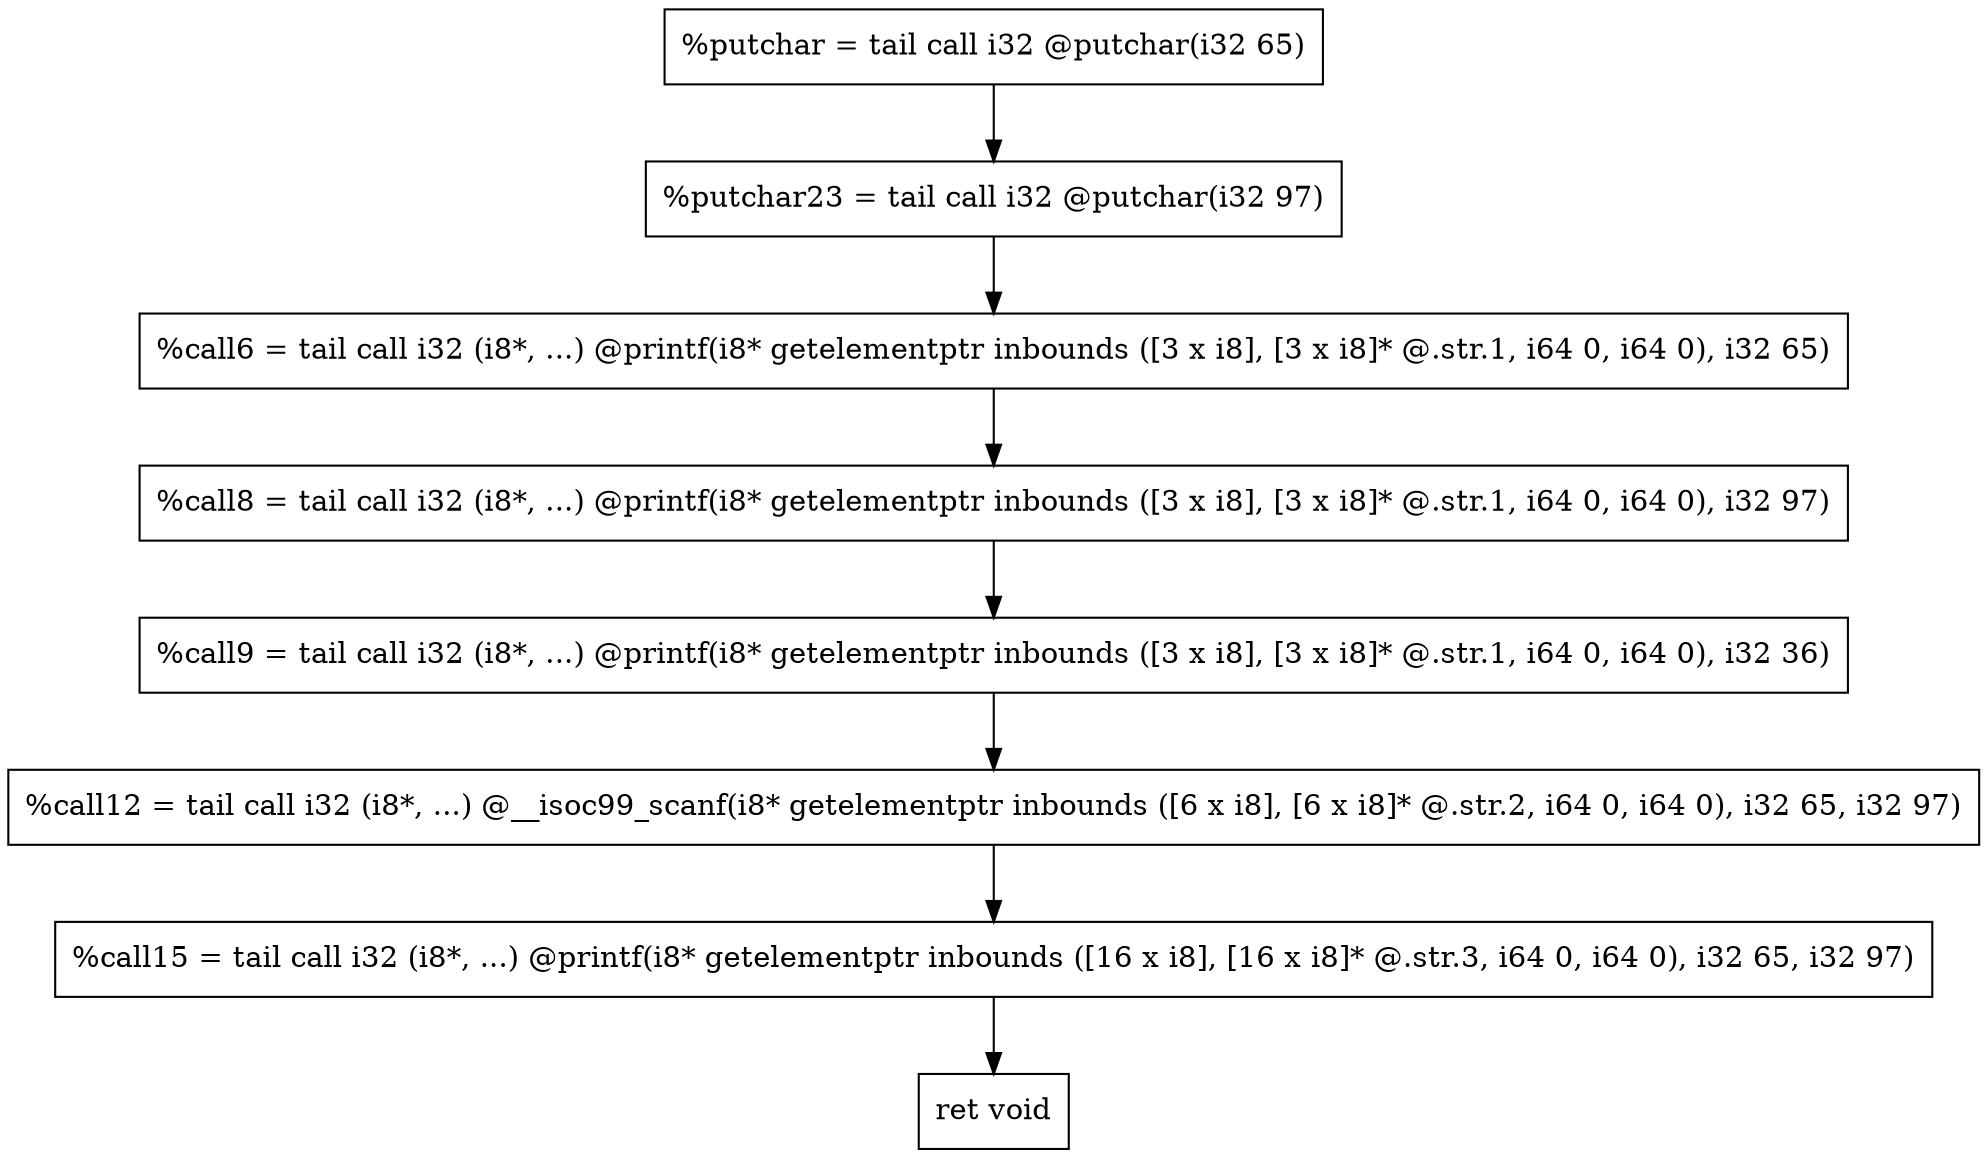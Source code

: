 digraph "CDFG for'func' function" {
	Node0x55a39a07bd70[shape=record, label="  %putchar = tail call i32 @putchar(i32 65)"]
	Node0x55a39a07beb0[shape=record, label="  %putchar23 = tail call i32 @putchar(i32 97)"]
	Node0x55a39a07c318[shape=record, label="  %call6 = tail call i32 (i8*, ...) @printf(i8* getelementptr inbounds ([3 x i8], [3 x i8]* @.str.1, i64 0, i64 0), i32 65)"]
	Node0x55a39a07c448[shape=record, label="  %call8 = tail call i32 (i8*, ...) @printf(i8* getelementptr inbounds ([3 x i8], [3 x i8]* @.str.1, i64 0, i64 0), i32 97)"]
	Node0x55a39a07c588[shape=record, label="  %call9 = tail call i32 (i8*, ...) @printf(i8* getelementptr inbounds ([3 x i8], [3 x i8]* @.str.1, i64 0, i64 0), i32 36)"]
	Node0x55a39a07c7f0[shape=record, label="  %call12 = tail call i32 (i8*, ...) @__isoc99_scanf(i8* getelementptr inbounds ([6 x i8], [6 x i8]* @.str.2, i64 0, i64 0), i32 65, i32 97)"]
	Node0x55a39a07c990[shape=record, label="  %call15 = tail call i32 (i8*, ...) @printf(i8* getelementptr inbounds ([16 x i8], [16 x i8]* @.str.3, i64 0, i64 0), i32 65, i32 97)"]
	Node0x55a39a07ca30[shape=record, label="  ret void"]
	Node0x55a39a07bd70 -> Node0x55a39a07beb0
	Node0x55a39a07beb0 -> Node0x55a39a07c318
	Node0x55a39a07c318 -> Node0x55a39a07c448
	Node0x55a39a07c448 -> Node0x55a39a07c588
	Node0x55a39a07c588 -> Node0x55a39a07c7f0
	Node0x55a39a07c7f0 -> Node0x55a39a07c990
	Node0x55a39a07c990 -> Node0x55a39a07ca30
edge [color=red]
}
